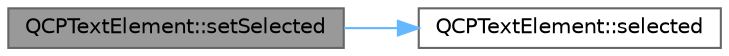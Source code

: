 digraph "QCPTextElement::setSelected"
{
 // LATEX_PDF_SIZE
  bgcolor="transparent";
  edge [fontname=Helvetica,fontsize=10,labelfontname=Helvetica,labelfontsize=10];
  node [fontname=Helvetica,fontsize=10,shape=box,height=0.2,width=0.4];
  rankdir="LR";
  Node1 [label="QCPTextElement::setSelected",height=0.2,width=0.4,color="gray40", fillcolor="grey60", style="filled", fontcolor="black",tooltip=" "];
  Node1 -> Node2 [color="steelblue1",style="solid"];
  Node2 [label="QCPTextElement::selected",height=0.2,width=0.4,color="grey40", fillcolor="white", style="filled",URL="$class_q_c_p_text_element.html#a135d1ad0aa97a245b4247c3292ff551c",tooltip=" "];
}
